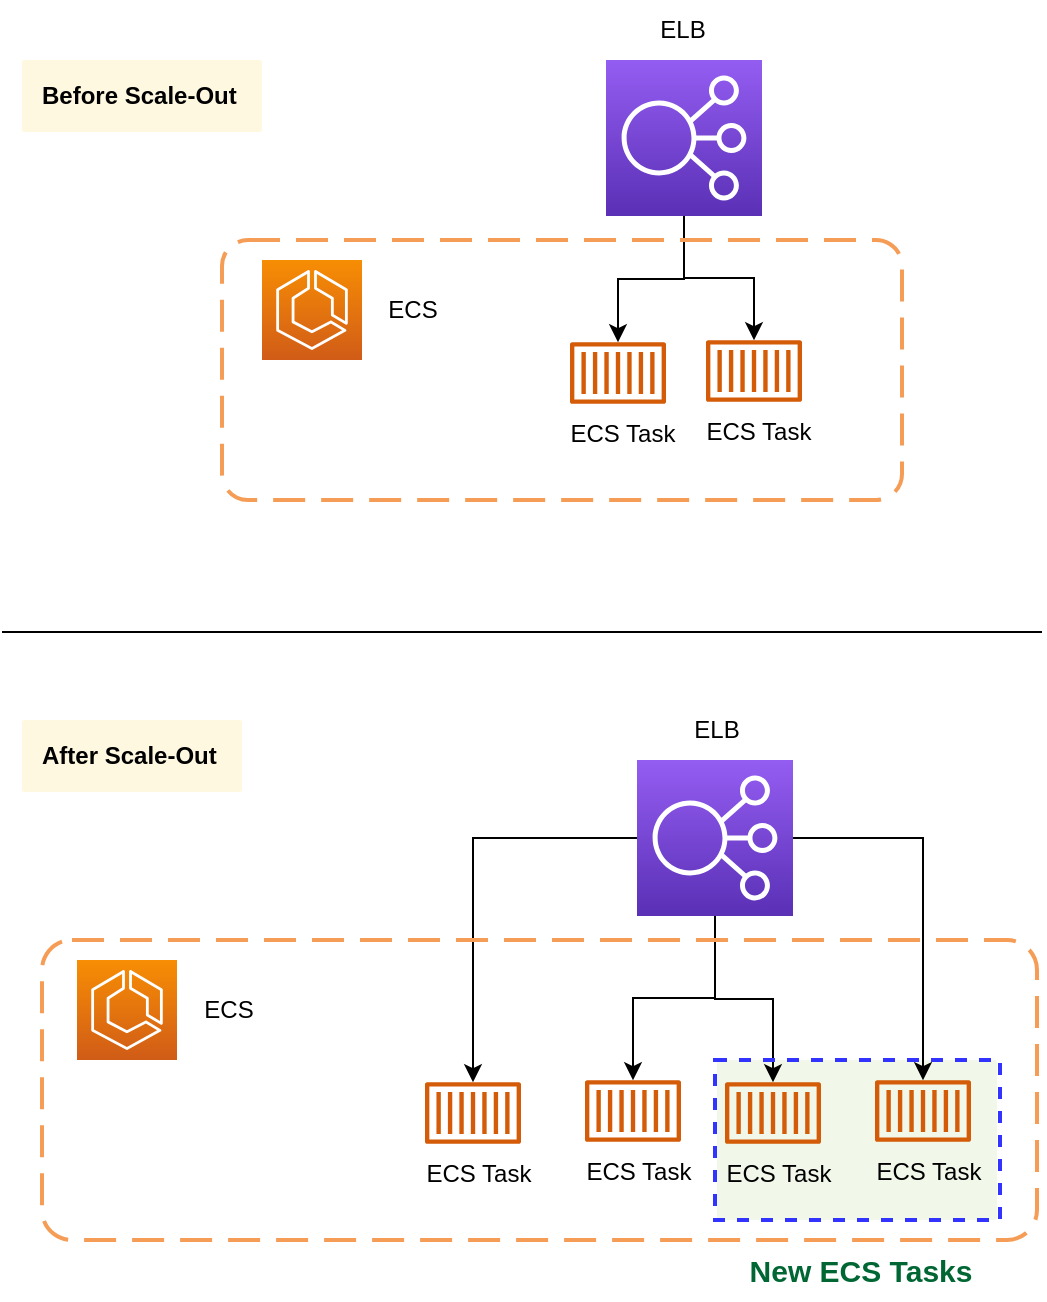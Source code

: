 <mxfile version="20.1.1" type="github">
  <diagram id="rwE1kr8eB90zODT_iN2z" name="Page-1">
    <mxGraphModel dx="1426" dy="771" grid="1" gridSize="10" guides="1" tooltips="1" connect="1" arrows="1" fold="1" page="1" pageScale="1" pageWidth="1169" pageHeight="827" math="0" shadow="0">
      <root>
        <mxCell id="0" />
        <mxCell id="1" parent="0" />
        <mxCell id="s7Lt3sT0KmXL-9qF5_q1-47" value="" style="sketch=0;points=[[0,0,0],[0.25,0,0],[0.5,0,0],[0.75,0,0],[1,0,0],[1,0.25,0],[1,0.5,0],[1,0.75,0],[1,1,0],[0.75,1,0],[0.5,1,0],[0.25,1,0],[0,1,0],[0,0.75,0],[0,0.5,0],[0,0.25,0]];rounded=1;absoluteArcSize=1;arcSize=2;html=1;strokeColor=none;gradientColor=none;shadow=0;dashed=0;fontSize=12;fontColor=#9E9E9E;align=left;verticalAlign=top;spacing=10;spacingTop=-4;fillColor=#F1F8E9;" vertex="1" parent="1">
          <mxGeometry x="717.5" y="610" width="140" height="80" as="geometry" />
        </mxCell>
        <mxCell id="s7Lt3sT0KmXL-9qF5_q1-27" style="edgeStyle=orthogonalEdgeStyle;rounded=0;orthogonalLoop=1;jettySize=auto;html=1;" edge="1" parent="1" source="s7Lt3sT0KmXL-9qF5_q1-7" target="s7Lt3sT0KmXL-9qF5_q1-9">
          <mxGeometry relative="1" as="geometry" />
        </mxCell>
        <mxCell id="s7Lt3sT0KmXL-9qF5_q1-46" style="edgeStyle=orthogonalEdgeStyle;rounded=0;orthogonalLoop=1;jettySize=auto;html=1;" edge="1" parent="1" source="s7Lt3sT0KmXL-9qF5_q1-7" target="s7Lt3sT0KmXL-9qF5_q1-25">
          <mxGeometry relative="1" as="geometry" />
        </mxCell>
        <mxCell id="s7Lt3sT0KmXL-9qF5_q1-7" value="" style="sketch=0;points=[[0,0,0],[0.25,0,0],[0.5,0,0],[0.75,0,0],[1,0,0],[0,1,0],[0.25,1,0],[0.5,1,0],[0.75,1,0],[1,1,0],[0,0.25,0],[0,0.5,0],[0,0.75,0],[1,0.25,0],[1,0.5,0],[1,0.75,0]];outlineConnect=0;fontColor=#232F3E;gradientColor=#945DF2;gradientDirection=north;fillColor=#5A30B5;strokeColor=#ffffff;dashed=0;verticalLabelPosition=bottom;verticalAlign=top;align=center;html=1;fontSize=12;fontStyle=0;aspect=fixed;shape=mxgraph.aws4.resourceIcon;resIcon=mxgraph.aws4.elastic_load_balancing;" vertex="1" parent="1">
          <mxGeometry x="662" y="110" width="78" height="78" as="geometry" />
        </mxCell>
        <mxCell id="s7Lt3sT0KmXL-9qF5_q1-42" style="edgeStyle=orthogonalEdgeStyle;rounded=0;orthogonalLoop=1;jettySize=auto;html=1;" edge="1" parent="1" source="s7Lt3sT0KmXL-9qF5_q1-15" target="s7Lt3sT0KmXL-9qF5_q1-31">
          <mxGeometry relative="1" as="geometry" />
        </mxCell>
        <mxCell id="s7Lt3sT0KmXL-9qF5_q1-43" style="edgeStyle=orthogonalEdgeStyle;rounded=0;orthogonalLoop=1;jettySize=auto;html=1;" edge="1" parent="1" source="s7Lt3sT0KmXL-9qF5_q1-15" target="s7Lt3sT0KmXL-9qF5_q1-34">
          <mxGeometry relative="1" as="geometry" />
        </mxCell>
        <mxCell id="s7Lt3sT0KmXL-9qF5_q1-44" style="edgeStyle=orthogonalEdgeStyle;rounded=0;orthogonalLoop=1;jettySize=auto;html=1;exitX=0.5;exitY=1;exitDx=0;exitDy=0;exitPerimeter=0;" edge="1" parent="1" source="s7Lt3sT0KmXL-9qF5_q1-15" target="s7Lt3sT0KmXL-9qF5_q1-37">
          <mxGeometry relative="1" as="geometry" />
        </mxCell>
        <mxCell id="s7Lt3sT0KmXL-9qF5_q1-45" style="edgeStyle=orthogonalEdgeStyle;rounded=0;orthogonalLoop=1;jettySize=auto;html=1;" edge="1" parent="1" source="s7Lt3sT0KmXL-9qF5_q1-15" target="s7Lt3sT0KmXL-9qF5_q1-40">
          <mxGeometry relative="1" as="geometry" />
        </mxCell>
        <mxCell id="s7Lt3sT0KmXL-9qF5_q1-15" value="" style="sketch=0;points=[[0,0,0],[0.25,0,0],[0.5,0,0],[0.75,0,0],[1,0,0],[0,1,0],[0.25,1,0],[0.5,1,0],[0.75,1,0],[1,1,0],[0,0.25,0],[0,0.5,0],[0,0.75,0],[1,0.25,0],[1,0.5,0],[1,0.75,0]];outlineConnect=0;fontColor=#232F3E;gradientColor=#945DF2;gradientDirection=north;fillColor=#5A30B5;strokeColor=#ffffff;dashed=0;verticalLabelPosition=bottom;verticalAlign=top;align=center;html=1;fontSize=12;fontStyle=0;aspect=fixed;shape=mxgraph.aws4.resourceIcon;resIcon=mxgraph.aws4.elastic_load_balancing;" vertex="1" parent="1">
          <mxGeometry x="677.5" y="460" width="78" height="78" as="geometry" />
        </mxCell>
        <mxCell id="s7Lt3sT0KmXL-9qF5_q1-16" value="ELB" style="text;html=1;align=center;verticalAlign=middle;resizable=0;points=[];autosize=1;strokeColor=none;fillColor=none;" vertex="1" parent="1">
          <mxGeometry x="675" y="80" width="50" height="30" as="geometry" />
        </mxCell>
        <mxCell id="s7Lt3sT0KmXL-9qF5_q1-18" value="" style="group" vertex="1" connectable="0" parent="1">
          <mxGeometry x="490" y="210" width="100" height="50" as="geometry" />
        </mxCell>
        <mxCell id="s7Lt3sT0KmXL-9qF5_q1-8" value="" style="sketch=0;points=[[0,0,0],[0.25,0,0],[0.5,0,0],[0.75,0,0],[1,0,0],[0,1,0],[0.25,1,0],[0.5,1,0],[0.75,1,0],[1,1,0],[0,0.25,0],[0,0.5,0],[0,0.75,0],[1,0.25,0],[1,0.5,0],[1,0.75,0]];outlineConnect=0;fontColor=#232F3E;gradientColor=#F78E04;gradientDirection=north;fillColor=#D05C17;strokeColor=#ffffff;dashed=0;verticalLabelPosition=bottom;verticalAlign=top;align=center;html=1;fontSize=12;fontStyle=0;aspect=fixed;shape=mxgraph.aws4.resourceIcon;resIcon=mxgraph.aws4.ecs;" vertex="1" parent="s7Lt3sT0KmXL-9qF5_q1-18">
          <mxGeometry width="50" height="50" as="geometry" />
        </mxCell>
        <mxCell id="s7Lt3sT0KmXL-9qF5_q1-17" value="ECS" style="text;html=1;align=center;verticalAlign=middle;resizable=0;points=[];autosize=1;strokeColor=none;fillColor=none;" vertex="1" parent="s7Lt3sT0KmXL-9qF5_q1-18">
          <mxGeometry x="50" y="10" width="50" height="30" as="geometry" />
        </mxCell>
        <mxCell id="s7Lt3sT0KmXL-9qF5_q1-19" value="" style="group" vertex="1" connectable="0" parent="1">
          <mxGeometry x="397.5" y="560" width="100" height="50" as="geometry" />
        </mxCell>
        <mxCell id="s7Lt3sT0KmXL-9qF5_q1-20" value="" style="sketch=0;points=[[0,0,0],[0.25,0,0],[0.5,0,0],[0.75,0,0],[1,0,0],[0,1,0],[0.25,1,0],[0.5,1,0],[0.75,1,0],[1,1,0],[0,0.25,0],[0,0.5,0],[0,0.75,0],[1,0.25,0],[1,0.5,0],[1,0.75,0]];outlineConnect=0;fontColor=#232F3E;gradientColor=#F78E04;gradientDirection=north;fillColor=#D05C17;strokeColor=#ffffff;dashed=0;verticalLabelPosition=bottom;verticalAlign=top;align=center;html=1;fontSize=12;fontStyle=0;aspect=fixed;shape=mxgraph.aws4.resourceIcon;resIcon=mxgraph.aws4.ecs;" vertex="1" parent="s7Lt3sT0KmXL-9qF5_q1-19">
          <mxGeometry width="50" height="50" as="geometry" />
        </mxCell>
        <mxCell id="s7Lt3sT0KmXL-9qF5_q1-21" value="ECS" style="text;html=1;align=center;verticalAlign=middle;resizable=0;points=[];autosize=1;strokeColor=none;fillColor=none;" vertex="1" parent="s7Lt3sT0KmXL-9qF5_q1-19">
          <mxGeometry x="50" y="10" width="50" height="30" as="geometry" />
        </mxCell>
        <mxCell id="s7Lt3sT0KmXL-9qF5_q1-23" value="" style="group" vertex="1" connectable="0" parent="1">
          <mxGeometry x="630" y="251" width="80" height="61" as="geometry" />
        </mxCell>
        <mxCell id="s7Lt3sT0KmXL-9qF5_q1-9" value="" style="sketch=0;outlineConnect=0;fontColor=#232F3E;gradientColor=none;fillColor=#D45B07;strokeColor=none;dashed=0;verticalLabelPosition=bottom;verticalAlign=top;align=center;html=1;fontSize=12;fontStyle=0;aspect=fixed;pointerEvents=1;shape=mxgraph.aws4.container_1;" vertex="1" parent="s7Lt3sT0KmXL-9qF5_q1-23">
          <mxGeometry x="14" width="48" height="31" as="geometry" />
        </mxCell>
        <mxCell id="s7Lt3sT0KmXL-9qF5_q1-22" value="ECS Task" style="text;html=1;align=center;verticalAlign=middle;resizable=0;points=[];autosize=1;strokeColor=none;fillColor=none;" vertex="1" parent="s7Lt3sT0KmXL-9qF5_q1-23">
          <mxGeometry y="31" width="80" height="30" as="geometry" />
        </mxCell>
        <mxCell id="s7Lt3sT0KmXL-9qF5_q1-24" value="" style="group" vertex="1" connectable="0" parent="1">
          <mxGeometry x="698" y="250" width="80" height="61" as="geometry" />
        </mxCell>
        <mxCell id="s7Lt3sT0KmXL-9qF5_q1-25" value="" style="sketch=0;outlineConnect=0;fontColor=#232F3E;gradientColor=none;fillColor=#D45B07;strokeColor=none;dashed=0;verticalLabelPosition=bottom;verticalAlign=top;align=center;html=1;fontSize=12;fontStyle=0;aspect=fixed;pointerEvents=1;shape=mxgraph.aws4.container_1;" vertex="1" parent="s7Lt3sT0KmXL-9qF5_q1-24">
          <mxGeometry x="14" width="48" height="31" as="geometry" />
        </mxCell>
        <mxCell id="s7Lt3sT0KmXL-9qF5_q1-26" value="ECS Task" style="text;html=1;align=center;verticalAlign=middle;resizable=0;points=[];autosize=1;strokeColor=none;fillColor=none;" vertex="1" parent="s7Lt3sT0KmXL-9qF5_q1-24">
          <mxGeometry y="31" width="80" height="30" as="geometry" />
        </mxCell>
        <mxCell id="s7Lt3sT0KmXL-9qF5_q1-29" value="ELB" style="text;html=1;align=center;verticalAlign=middle;resizable=0;points=[];autosize=1;strokeColor=none;fillColor=none;" vertex="1" parent="1">
          <mxGeometry x="691.5" y="430" width="50" height="30" as="geometry" />
        </mxCell>
        <mxCell id="s7Lt3sT0KmXL-9qF5_q1-30" value="" style="group" vertex="1" connectable="0" parent="1">
          <mxGeometry x="557.5" y="621" width="80" height="61" as="geometry" />
        </mxCell>
        <mxCell id="s7Lt3sT0KmXL-9qF5_q1-31" value="" style="sketch=0;outlineConnect=0;fontColor=#232F3E;gradientColor=none;fillColor=#D45B07;strokeColor=none;dashed=0;verticalLabelPosition=bottom;verticalAlign=top;align=center;html=1;fontSize=12;fontStyle=0;aspect=fixed;pointerEvents=1;shape=mxgraph.aws4.container_1;" vertex="1" parent="s7Lt3sT0KmXL-9qF5_q1-30">
          <mxGeometry x="14" width="48" height="31" as="geometry" />
        </mxCell>
        <mxCell id="s7Lt3sT0KmXL-9qF5_q1-32" value="ECS Task" style="text;html=1;align=center;verticalAlign=middle;resizable=0;points=[];autosize=1;strokeColor=none;fillColor=none;" vertex="1" parent="s7Lt3sT0KmXL-9qF5_q1-30">
          <mxGeometry y="31" width="80" height="30" as="geometry" />
        </mxCell>
        <mxCell id="s7Lt3sT0KmXL-9qF5_q1-33" value="" style="group" vertex="1" connectable="0" parent="1">
          <mxGeometry x="637.5" y="620" width="80" height="61" as="geometry" />
        </mxCell>
        <mxCell id="s7Lt3sT0KmXL-9qF5_q1-34" value="" style="sketch=0;outlineConnect=0;fontColor=#232F3E;gradientColor=none;fillColor=#D45B07;strokeColor=none;dashed=0;verticalLabelPosition=bottom;verticalAlign=top;align=center;html=1;fontSize=12;fontStyle=0;aspect=fixed;pointerEvents=1;shape=mxgraph.aws4.container_1;" vertex="1" parent="s7Lt3sT0KmXL-9qF5_q1-33">
          <mxGeometry x="14" width="48" height="31" as="geometry" />
        </mxCell>
        <mxCell id="s7Lt3sT0KmXL-9qF5_q1-35" value="ECS Task" style="text;html=1;align=center;verticalAlign=middle;resizable=0;points=[];autosize=1;strokeColor=none;fillColor=none;" vertex="1" parent="s7Lt3sT0KmXL-9qF5_q1-33">
          <mxGeometry y="31" width="80" height="30" as="geometry" />
        </mxCell>
        <mxCell id="s7Lt3sT0KmXL-9qF5_q1-36" value="" style="group" vertex="1" connectable="0" parent="1">
          <mxGeometry x="707.5" y="621" width="80" height="61" as="geometry" />
        </mxCell>
        <mxCell id="s7Lt3sT0KmXL-9qF5_q1-37" value="" style="sketch=0;outlineConnect=0;fontColor=#232F3E;gradientColor=none;fillColor=#D45B07;strokeColor=none;dashed=0;verticalLabelPosition=bottom;verticalAlign=top;align=center;html=1;fontSize=12;fontStyle=0;aspect=fixed;pointerEvents=1;shape=mxgraph.aws4.container_1;" vertex="1" parent="s7Lt3sT0KmXL-9qF5_q1-36">
          <mxGeometry x="14" width="48" height="31" as="geometry" />
        </mxCell>
        <mxCell id="s7Lt3sT0KmXL-9qF5_q1-38" value="ECS Task" style="text;html=1;align=center;verticalAlign=middle;resizable=0;points=[];autosize=1;strokeColor=none;fillColor=none;" vertex="1" parent="s7Lt3sT0KmXL-9qF5_q1-36">
          <mxGeometry y="31" width="80" height="30" as="geometry" />
        </mxCell>
        <mxCell id="s7Lt3sT0KmXL-9qF5_q1-39" value="" style="group" vertex="1" connectable="0" parent="1">
          <mxGeometry x="782.5" y="620" width="80" height="61" as="geometry" />
        </mxCell>
        <mxCell id="s7Lt3sT0KmXL-9qF5_q1-40" value="" style="sketch=0;outlineConnect=0;fontColor=#232F3E;gradientColor=none;fillColor=#D45B07;strokeColor=none;dashed=0;verticalLabelPosition=bottom;verticalAlign=top;align=center;html=1;fontSize=12;fontStyle=0;aspect=fixed;pointerEvents=1;shape=mxgraph.aws4.container_1;" vertex="1" parent="s7Lt3sT0KmXL-9qF5_q1-39">
          <mxGeometry x="14" width="48" height="31" as="geometry" />
        </mxCell>
        <mxCell id="s7Lt3sT0KmXL-9qF5_q1-41" value="ECS Task" style="text;html=1;align=center;verticalAlign=middle;resizable=0;points=[];autosize=1;strokeColor=none;fillColor=none;" vertex="1" parent="s7Lt3sT0KmXL-9qF5_q1-39">
          <mxGeometry y="31" width="80" height="30" as="geometry" />
        </mxCell>
        <mxCell id="s7Lt3sT0KmXL-9qF5_q1-48" value="" style="rounded=1;arcSize=10;dashed=1;strokeColor=#F59D56;fillColor=none;gradientColor=none;dashPattern=8 4;strokeWidth=2;" vertex="1" parent="1">
          <mxGeometry x="380" y="550" width="497.5" height="150" as="geometry" />
        </mxCell>
        <mxCell id="s7Lt3sT0KmXL-9qF5_q1-49" value="" style="rounded=1;arcSize=10;dashed=1;strokeColor=#F59D56;fillColor=none;gradientColor=none;dashPattern=8 4;strokeWidth=2;" vertex="1" parent="1">
          <mxGeometry x="470" y="200" width="340" height="130" as="geometry" />
        </mxCell>
        <mxCell id="s7Lt3sT0KmXL-9qF5_q1-50" value="&lt;b&gt;&lt;font color=&quot;#000000&quot;&gt;After Scale-Out&lt;/font&gt;&lt;/b&gt;" style="sketch=0;points=[[0,0,0],[0.25,0,0],[0.5,0,0],[0.75,0,0],[1,0,0],[1,0.25,0],[1,0.5,0],[1,0.75,0],[1,1,0],[0.75,1,0],[0.5,1,0],[0.25,1,0],[0,1,0],[0,0.75,0],[0,0.5,0],[0,0.25,0]];rounded=1;absoluteArcSize=1;arcSize=2;html=1;strokeColor=none;gradientColor=none;shadow=0;dashed=0;fontSize=12;fontColor=#9E9E9E;align=left;verticalAlign=top;spacing=10;spacingTop=-4;fillColor=#FFF8E1;" vertex="1" parent="1">
          <mxGeometry x="370" y="440" width="110" height="36" as="geometry" />
        </mxCell>
        <mxCell id="s7Lt3sT0KmXL-9qF5_q1-51" value="&lt;b&gt;&lt;font color=&quot;#000000&quot;&gt;Before Scale-Out&lt;/font&gt;&lt;/b&gt;" style="sketch=0;points=[[0,0,0],[0.25,0,0],[0.5,0,0],[0.75,0,0],[1,0,0],[1,0.25,0],[1,0.5,0],[1,0.75,0],[1,1,0],[0.75,1,0],[0.5,1,0],[0.25,1,0],[0,1,0],[0,0.75,0],[0,0.5,0],[0,0.25,0]];rounded=1;absoluteArcSize=1;arcSize=2;html=1;strokeColor=none;gradientColor=none;shadow=0;dashed=0;fontSize=12;fontColor=#9E9E9E;align=left;verticalAlign=top;spacing=10;spacingTop=-4;fillColor=#FFF8E1;" vertex="1" parent="1">
          <mxGeometry x="370" y="110" width="120" height="36" as="geometry" />
        </mxCell>
        <mxCell id="s7Lt3sT0KmXL-9qF5_q1-52" value="" style="endArrow=none;html=1;rounded=0;fontColor=#000000;" edge="1" parent="1">
          <mxGeometry width="50" height="50" relative="1" as="geometry">
            <mxPoint x="360" y="396" as="sourcePoint" />
            <mxPoint x="880" y="396" as="targetPoint" />
          </mxGeometry>
        </mxCell>
        <mxCell id="s7Lt3sT0KmXL-9qF5_q1-53" value="New ECS Tasks" style="text;html=1;align=center;verticalAlign=middle;resizable=0;points=[];autosize=1;strokeColor=none;fillColor=none;fontColor=#006633;fontStyle=1;fontSize=15;" vertex="1" parent="1">
          <mxGeometry x="723.5" y="700" width="130" height="30" as="geometry" />
        </mxCell>
        <mxCell id="s7Lt3sT0KmXL-9qF5_q1-54" value="" style="rounded=0;whiteSpace=wrap;html=1;fontSize=15;fontColor=#006633;gradientColor=none;fillColor=none;strokeColor=#3333FF;strokeWidth=2;dashed=1;" vertex="1" parent="1">
          <mxGeometry x="716.5" y="610" width="142.5" height="80" as="geometry" />
        </mxCell>
      </root>
    </mxGraphModel>
  </diagram>
</mxfile>
